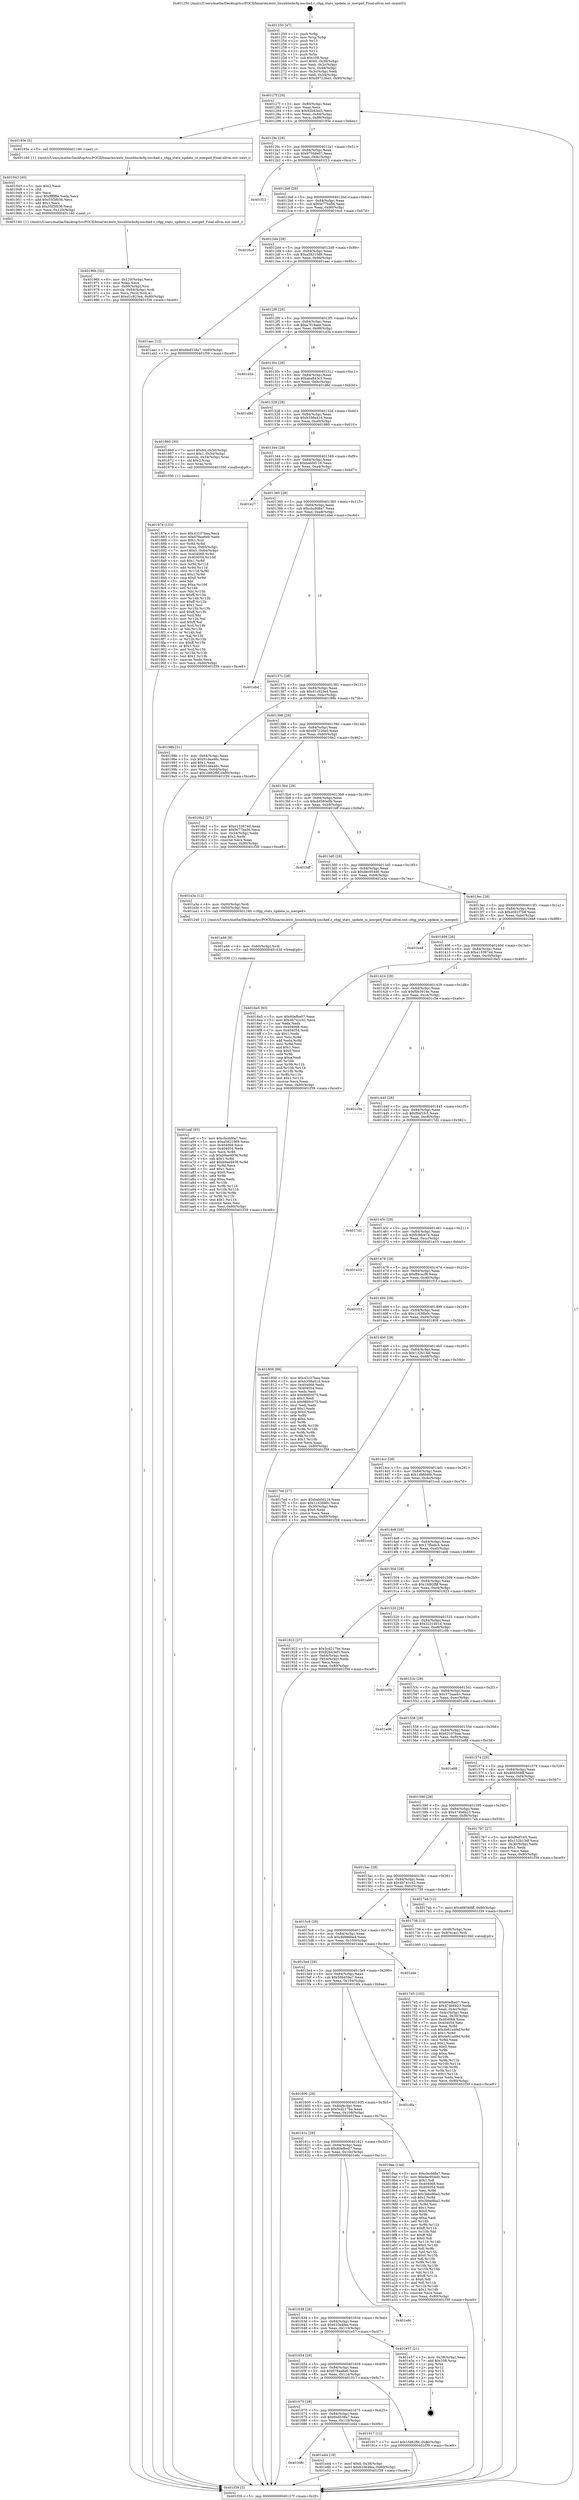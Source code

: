 digraph "0x401250" {
  label = "0x401250 (/mnt/c/Users/mathe/Desktop/tcc/POCII/binaries/extr_linuxblockcfq-iosched.c_cfqg_stats_update_io_merged_Final-ollvm.out::main(0))"
  labelloc = "t"
  node[shape=record]

  Entry [label="",width=0.3,height=0.3,shape=circle,fillcolor=black,style=filled]
  "0x40127f" [label="{
     0x40127f [29]\l
     | [instrs]\l
     &nbsp;&nbsp;0x40127f \<+3\>: mov -0x80(%rbp),%eax\l
     &nbsp;&nbsp;0x401282 \<+2\>: mov %eax,%ecx\l
     &nbsp;&nbsp;0x401284 \<+6\>: sub $0x92b43ef3,%ecx\l
     &nbsp;&nbsp;0x40128a \<+6\>: mov %eax,-0x84(%rbp)\l
     &nbsp;&nbsp;0x401290 \<+6\>: mov %ecx,-0x88(%rbp)\l
     &nbsp;&nbsp;0x401296 \<+6\>: je 000000000040193e \<main+0x6ee\>\l
  }"]
  "0x40193e" [label="{
     0x40193e [5]\l
     | [instrs]\l
     &nbsp;&nbsp;0x40193e \<+5\>: call 0000000000401160 \<next_i\>\l
     | [calls]\l
     &nbsp;&nbsp;0x401160 \{1\} (/mnt/c/Users/mathe/Desktop/tcc/POCII/binaries/extr_linuxblockcfq-iosched.c_cfqg_stats_update_io_merged_Final-ollvm.out::next_i)\l
  }"]
  "0x40129c" [label="{
     0x40129c [28]\l
     | [instrs]\l
     &nbsp;&nbsp;0x40129c \<+5\>: jmp 00000000004012a1 \<main+0x51\>\l
     &nbsp;&nbsp;0x4012a1 \<+6\>: mov -0x84(%rbp),%eax\l
     &nbsp;&nbsp;0x4012a7 \<+5\>: sub $0x97568e07,%eax\l
     &nbsp;&nbsp;0x4012ac \<+6\>: mov %eax,-0x8c(%rbp)\l
     &nbsp;&nbsp;0x4012b2 \<+6\>: je 0000000000401f13 \<main+0xcc3\>\l
  }"]
  Exit [label="",width=0.3,height=0.3,shape=circle,fillcolor=black,style=filled,peripheries=2]
  "0x401f13" [label="{
     0x401f13\l
  }", style=dashed]
  "0x4012b8" [label="{
     0x4012b8 [28]\l
     | [instrs]\l
     &nbsp;&nbsp;0x4012b8 \<+5\>: jmp 00000000004012bd \<main+0x6d\>\l
     &nbsp;&nbsp;0x4012bd \<+6\>: mov -0x84(%rbp),%eax\l
     &nbsp;&nbsp;0x4012c3 \<+5\>: sub $0x9c77ba56,%eax\l
     &nbsp;&nbsp;0x4012c8 \<+6\>: mov %eax,-0x90(%rbp)\l
     &nbsp;&nbsp;0x4012ce \<+6\>: je 00000000004016cd \<main+0x47d\>\l
  }"]
  "0x40168c" [label="{
     0x40168c\l
  }", style=dashed]
  "0x4016cd" [label="{
     0x4016cd\l
  }", style=dashed]
  "0x4012d4" [label="{
     0x4012d4 [28]\l
     | [instrs]\l
     &nbsp;&nbsp;0x4012d4 \<+5\>: jmp 00000000004012d9 \<main+0x89\>\l
     &nbsp;&nbsp;0x4012d9 \<+6\>: mov -0x84(%rbp),%eax\l
     &nbsp;&nbsp;0x4012df \<+5\>: sub $0xa58210d9,%eax\l
     &nbsp;&nbsp;0x4012e4 \<+6\>: mov %eax,-0x94(%rbp)\l
     &nbsp;&nbsp;0x4012ea \<+6\>: je 0000000000401aac \<main+0x85c\>\l
  }"]
  "0x401e44" [label="{
     0x401e44 [19]\l
     | [instrs]\l
     &nbsp;&nbsp;0x401e44 \<+7\>: movl $0x0,-0x38(%rbp)\l
     &nbsp;&nbsp;0x401e4b \<+7\>: movl $0x610e4fea,-0x80(%rbp)\l
     &nbsp;&nbsp;0x401e52 \<+5\>: jmp 0000000000401f39 \<main+0xce9\>\l
  }"]
  "0x401aac" [label="{
     0x401aac [12]\l
     | [instrs]\l
     &nbsp;&nbsp;0x401aac \<+7\>: movl $0x6bd538a7,-0x80(%rbp)\l
     &nbsp;&nbsp;0x401ab3 \<+5\>: jmp 0000000000401f39 \<main+0xce9\>\l
  }"]
  "0x4012f0" [label="{
     0x4012f0 [28]\l
     | [instrs]\l
     &nbsp;&nbsp;0x4012f0 \<+5\>: jmp 00000000004012f5 \<main+0xa5\>\l
     &nbsp;&nbsp;0x4012f5 \<+6\>: mov -0x84(%rbp),%eax\l
     &nbsp;&nbsp;0x4012fb \<+5\>: sub $0xa7f18aee,%eax\l
     &nbsp;&nbsp;0x401300 \<+6\>: mov %eax,-0x98(%rbp)\l
     &nbsp;&nbsp;0x401306 \<+6\>: je 0000000000401d3a \<main+0xaea\>\l
  }"]
  "0x401a4f" [label="{
     0x401a4f [93]\l
     | [instrs]\l
     &nbsp;&nbsp;0x401a4f \<+5\>: mov $0xcbcdd8a7,%esi\l
     &nbsp;&nbsp;0x401a54 \<+5\>: mov $0xa58210d9,%eax\l
     &nbsp;&nbsp;0x401a59 \<+7\>: mov 0x404068,%ecx\l
     &nbsp;&nbsp;0x401a60 \<+7\>: mov 0x404054,%edx\l
     &nbsp;&nbsp;0x401a67 \<+3\>: mov %ecx,%r8d\l
     &nbsp;&nbsp;0x401a6a \<+7\>: sub $0xb9ae4936,%r8d\l
     &nbsp;&nbsp;0x401a71 \<+4\>: sub $0x1,%r8d\l
     &nbsp;&nbsp;0x401a75 \<+7\>: add $0xb9ae4936,%r8d\l
     &nbsp;&nbsp;0x401a7c \<+4\>: imul %r8d,%ecx\l
     &nbsp;&nbsp;0x401a80 \<+3\>: and $0x1,%ecx\l
     &nbsp;&nbsp;0x401a83 \<+3\>: cmp $0x0,%ecx\l
     &nbsp;&nbsp;0x401a86 \<+4\>: sete %r9b\l
     &nbsp;&nbsp;0x401a8a \<+3\>: cmp $0xa,%edx\l
     &nbsp;&nbsp;0x401a8d \<+4\>: setl %r10b\l
     &nbsp;&nbsp;0x401a91 \<+3\>: mov %r9b,%r11b\l
     &nbsp;&nbsp;0x401a94 \<+3\>: and %r10b,%r11b\l
     &nbsp;&nbsp;0x401a97 \<+3\>: xor %r10b,%r9b\l
     &nbsp;&nbsp;0x401a9a \<+3\>: or %r9b,%r11b\l
     &nbsp;&nbsp;0x401a9d \<+4\>: test $0x1,%r11b\l
     &nbsp;&nbsp;0x401aa1 \<+3\>: cmovne %eax,%esi\l
     &nbsp;&nbsp;0x401aa4 \<+3\>: mov %esi,-0x80(%rbp)\l
     &nbsp;&nbsp;0x401aa7 \<+5\>: jmp 0000000000401f39 \<main+0xce9\>\l
  }"]
  "0x401d3a" [label="{
     0x401d3a\l
  }", style=dashed]
  "0x40130c" [label="{
     0x40130c [28]\l
     | [instrs]\l
     &nbsp;&nbsp;0x40130c \<+5\>: jmp 0000000000401311 \<main+0xc1\>\l
     &nbsp;&nbsp;0x401311 \<+6\>: mov -0x84(%rbp),%eax\l
     &nbsp;&nbsp;0x401317 \<+5\>: sub $0xaba843c3,%eax\l
     &nbsp;&nbsp;0x40131c \<+6\>: mov %eax,-0x9c(%rbp)\l
     &nbsp;&nbsp;0x401322 \<+6\>: je 0000000000401d8d \<main+0xb3d\>\l
  }"]
  "0x401a46" [label="{
     0x401a46 [9]\l
     | [instrs]\l
     &nbsp;&nbsp;0x401a46 \<+4\>: mov -0x60(%rbp),%rdi\l
     &nbsp;&nbsp;0x401a4a \<+5\>: call 0000000000401030 \<free@plt\>\l
     | [calls]\l
     &nbsp;&nbsp;0x401030 \{1\} (unknown)\l
  }"]
  "0x401d8d" [label="{
     0x401d8d\l
  }", style=dashed]
  "0x401328" [label="{
     0x401328 [28]\l
     | [instrs]\l
     &nbsp;&nbsp;0x401328 \<+5\>: jmp 000000000040132d \<main+0xdd\>\l
     &nbsp;&nbsp;0x40132d \<+6\>: mov -0x84(%rbp),%eax\l
     &nbsp;&nbsp;0x401333 \<+5\>: sub $0xb358a41d,%eax\l
     &nbsp;&nbsp;0x401338 \<+6\>: mov %eax,-0xa0(%rbp)\l
     &nbsp;&nbsp;0x40133e \<+6\>: je 0000000000401860 \<main+0x610\>\l
  }"]
  "0x40196b" [label="{
     0x40196b [32]\l
     | [instrs]\l
     &nbsp;&nbsp;0x40196b \<+6\>: mov -0x120(%rbp),%ecx\l
     &nbsp;&nbsp;0x401971 \<+3\>: imul %eax,%ecx\l
     &nbsp;&nbsp;0x401974 \<+4\>: mov -0x60(%rbp),%rsi\l
     &nbsp;&nbsp;0x401978 \<+4\>: movslq -0x64(%rbp),%rdi\l
     &nbsp;&nbsp;0x40197c \<+3\>: mov %ecx,(%rsi,%rdi,4)\l
     &nbsp;&nbsp;0x40197f \<+7\>: movl $0xd1c923e4,-0x80(%rbp)\l
     &nbsp;&nbsp;0x401986 \<+5\>: jmp 0000000000401f39 \<main+0xce9\>\l
  }"]
  "0x401860" [label="{
     0x401860 [30]\l
     | [instrs]\l
     &nbsp;&nbsp;0x401860 \<+7\>: movl $0x64,-0x50(%rbp)\l
     &nbsp;&nbsp;0x401867 \<+7\>: movl $0x1,-0x54(%rbp)\l
     &nbsp;&nbsp;0x40186e \<+4\>: movslq -0x54(%rbp),%rax\l
     &nbsp;&nbsp;0x401872 \<+4\>: shl $0x2,%rax\l
     &nbsp;&nbsp;0x401876 \<+3\>: mov %rax,%rdi\l
     &nbsp;&nbsp;0x401879 \<+5\>: call 0000000000401050 \<malloc@plt\>\l
     | [calls]\l
     &nbsp;&nbsp;0x401050 \{1\} (unknown)\l
  }"]
  "0x401344" [label="{
     0x401344 [28]\l
     | [instrs]\l
     &nbsp;&nbsp;0x401344 \<+5\>: jmp 0000000000401349 \<main+0xf9\>\l
     &nbsp;&nbsp;0x401349 \<+6\>: mov -0x84(%rbp),%eax\l
     &nbsp;&nbsp;0x40134f \<+5\>: sub $0xbab0d116,%eax\l
     &nbsp;&nbsp;0x401354 \<+6\>: mov %eax,-0xa4(%rbp)\l
     &nbsp;&nbsp;0x40135a \<+6\>: je 0000000000401e27 \<main+0xbd7\>\l
  }"]
  "0x401943" [label="{
     0x401943 [40]\l
     | [instrs]\l
     &nbsp;&nbsp;0x401943 \<+5\>: mov $0x2,%ecx\l
     &nbsp;&nbsp;0x401948 \<+1\>: cltd\l
     &nbsp;&nbsp;0x401949 \<+2\>: idiv %ecx\l
     &nbsp;&nbsp;0x40194b \<+6\>: imul $0xfffffffe,%edx,%ecx\l
     &nbsp;&nbsp;0x401951 \<+6\>: add $0x55f3f036,%ecx\l
     &nbsp;&nbsp;0x401957 \<+3\>: add $0x1,%ecx\l
     &nbsp;&nbsp;0x40195a \<+6\>: sub $0x55f3f036,%ecx\l
     &nbsp;&nbsp;0x401960 \<+6\>: mov %ecx,-0x120(%rbp)\l
     &nbsp;&nbsp;0x401966 \<+5\>: call 0000000000401160 \<next_i\>\l
     | [calls]\l
     &nbsp;&nbsp;0x401160 \{1\} (/mnt/c/Users/mathe/Desktop/tcc/POCII/binaries/extr_linuxblockcfq-iosched.c_cfqg_stats_update_io_merged_Final-ollvm.out::next_i)\l
  }"]
  "0x401e27" [label="{
     0x401e27\l
  }", style=dashed]
  "0x401360" [label="{
     0x401360 [28]\l
     | [instrs]\l
     &nbsp;&nbsp;0x401360 \<+5\>: jmp 0000000000401365 \<main+0x115\>\l
     &nbsp;&nbsp;0x401365 \<+6\>: mov -0x84(%rbp),%eax\l
     &nbsp;&nbsp;0x40136b \<+5\>: sub $0xcbcdd8a7,%eax\l
     &nbsp;&nbsp;0x401370 \<+6\>: mov %eax,-0xa8(%rbp)\l
     &nbsp;&nbsp;0x401376 \<+6\>: je 0000000000401ebd \<main+0xc6d\>\l
  }"]
  "0x401670" [label="{
     0x401670 [28]\l
     | [instrs]\l
     &nbsp;&nbsp;0x401670 \<+5\>: jmp 0000000000401675 \<main+0x425\>\l
     &nbsp;&nbsp;0x401675 \<+6\>: mov -0x84(%rbp),%eax\l
     &nbsp;&nbsp;0x40167b \<+5\>: sub $0x6bd538a7,%eax\l
     &nbsp;&nbsp;0x401680 \<+6\>: mov %eax,-0x118(%rbp)\l
     &nbsp;&nbsp;0x401686 \<+6\>: je 0000000000401e44 \<main+0xbf4\>\l
  }"]
  "0x401ebd" [label="{
     0x401ebd\l
  }", style=dashed]
  "0x40137c" [label="{
     0x40137c [28]\l
     | [instrs]\l
     &nbsp;&nbsp;0x40137c \<+5\>: jmp 0000000000401381 \<main+0x131\>\l
     &nbsp;&nbsp;0x401381 \<+6\>: mov -0x84(%rbp),%eax\l
     &nbsp;&nbsp;0x401387 \<+5\>: sub $0xd1c923e4,%eax\l
     &nbsp;&nbsp;0x40138c \<+6\>: mov %eax,-0xac(%rbp)\l
     &nbsp;&nbsp;0x401392 \<+6\>: je 000000000040198b \<main+0x73b\>\l
  }"]
  "0x401917" [label="{
     0x401917 [12]\l
     | [instrs]\l
     &nbsp;&nbsp;0x401917 \<+7\>: movl $0x1fd82ffd,-0x80(%rbp)\l
     &nbsp;&nbsp;0x40191e \<+5\>: jmp 0000000000401f39 \<main+0xce9\>\l
  }"]
  "0x40198b" [label="{
     0x40198b [31]\l
     | [instrs]\l
     &nbsp;&nbsp;0x40198b \<+3\>: mov -0x64(%rbp),%eax\l
     &nbsp;&nbsp;0x40198e \<+5\>: sub $0x91dea46c,%eax\l
     &nbsp;&nbsp;0x401993 \<+3\>: add $0x1,%eax\l
     &nbsp;&nbsp;0x401996 \<+5\>: add $0x91dea46c,%eax\l
     &nbsp;&nbsp;0x40199b \<+3\>: mov %eax,-0x64(%rbp)\l
     &nbsp;&nbsp;0x40199e \<+7\>: movl $0x1fd82ffd,-0x80(%rbp)\l
     &nbsp;&nbsp;0x4019a5 \<+5\>: jmp 0000000000401f39 \<main+0xce9\>\l
  }"]
  "0x401398" [label="{
     0x401398 [28]\l
     | [instrs]\l
     &nbsp;&nbsp;0x401398 \<+5\>: jmp 000000000040139d \<main+0x14d\>\l
     &nbsp;&nbsp;0x40139d \<+6\>: mov -0x84(%rbp),%eax\l
     &nbsp;&nbsp;0x4013a3 \<+5\>: sub $0xd97226e0,%eax\l
     &nbsp;&nbsp;0x4013a8 \<+6\>: mov %eax,-0xb0(%rbp)\l
     &nbsp;&nbsp;0x4013ae \<+6\>: je 00000000004016b2 \<main+0x462\>\l
  }"]
  "0x401654" [label="{
     0x401654 [28]\l
     | [instrs]\l
     &nbsp;&nbsp;0x401654 \<+5\>: jmp 0000000000401659 \<main+0x409\>\l
     &nbsp;&nbsp;0x401659 \<+6\>: mov -0x84(%rbp),%eax\l
     &nbsp;&nbsp;0x40165f \<+5\>: sub $0x678aa6e6,%eax\l
     &nbsp;&nbsp;0x401664 \<+6\>: mov %eax,-0x114(%rbp)\l
     &nbsp;&nbsp;0x40166a \<+6\>: je 0000000000401917 \<main+0x6c7\>\l
  }"]
  "0x4016b2" [label="{
     0x4016b2 [27]\l
     | [instrs]\l
     &nbsp;&nbsp;0x4016b2 \<+5\>: mov $0xe153874d,%eax\l
     &nbsp;&nbsp;0x4016b7 \<+5\>: mov $0x9c77ba56,%ecx\l
     &nbsp;&nbsp;0x4016bc \<+3\>: mov -0x34(%rbp),%edx\l
     &nbsp;&nbsp;0x4016bf \<+3\>: cmp $0x2,%edx\l
     &nbsp;&nbsp;0x4016c2 \<+3\>: cmovne %ecx,%eax\l
     &nbsp;&nbsp;0x4016c5 \<+3\>: mov %eax,-0x80(%rbp)\l
     &nbsp;&nbsp;0x4016c8 \<+5\>: jmp 0000000000401f39 \<main+0xce9\>\l
  }"]
  "0x4013b4" [label="{
     0x4013b4 [28]\l
     | [instrs]\l
     &nbsp;&nbsp;0x4013b4 \<+5\>: jmp 00000000004013b9 \<main+0x169\>\l
     &nbsp;&nbsp;0x4013b9 \<+6\>: mov -0x84(%rbp),%eax\l
     &nbsp;&nbsp;0x4013bf \<+5\>: sub $0xdd580e9b,%eax\l
     &nbsp;&nbsp;0x4013c4 \<+6\>: mov %eax,-0xb4(%rbp)\l
     &nbsp;&nbsp;0x4013ca \<+6\>: je 0000000000401bff \<main+0x9af\>\l
  }"]
  "0x401f39" [label="{
     0x401f39 [5]\l
     | [instrs]\l
     &nbsp;&nbsp;0x401f39 \<+5\>: jmp 000000000040127f \<main+0x2f\>\l
  }"]
  "0x401250" [label="{
     0x401250 [47]\l
     | [instrs]\l
     &nbsp;&nbsp;0x401250 \<+1\>: push %rbp\l
     &nbsp;&nbsp;0x401251 \<+3\>: mov %rsp,%rbp\l
     &nbsp;&nbsp;0x401254 \<+2\>: push %r15\l
     &nbsp;&nbsp;0x401256 \<+2\>: push %r14\l
     &nbsp;&nbsp;0x401258 \<+2\>: push %r13\l
     &nbsp;&nbsp;0x40125a \<+2\>: push %r12\l
     &nbsp;&nbsp;0x40125c \<+1\>: push %rbx\l
     &nbsp;&nbsp;0x40125d \<+7\>: sub $0x108,%rsp\l
     &nbsp;&nbsp;0x401264 \<+7\>: movl $0x0,-0x38(%rbp)\l
     &nbsp;&nbsp;0x40126b \<+3\>: mov %edi,-0x3c(%rbp)\l
     &nbsp;&nbsp;0x40126e \<+4\>: mov %rsi,-0x48(%rbp)\l
     &nbsp;&nbsp;0x401272 \<+3\>: mov -0x3c(%rbp),%edi\l
     &nbsp;&nbsp;0x401275 \<+3\>: mov %edi,-0x34(%rbp)\l
     &nbsp;&nbsp;0x401278 \<+7\>: movl $0xd97226e0,-0x80(%rbp)\l
  }"]
  "0x401e57" [label="{
     0x401e57 [21]\l
     | [instrs]\l
     &nbsp;&nbsp;0x401e57 \<+3\>: mov -0x38(%rbp),%eax\l
     &nbsp;&nbsp;0x401e5a \<+7\>: add $0x108,%rsp\l
     &nbsp;&nbsp;0x401e61 \<+1\>: pop %rbx\l
     &nbsp;&nbsp;0x401e62 \<+2\>: pop %r12\l
     &nbsp;&nbsp;0x401e64 \<+2\>: pop %r13\l
     &nbsp;&nbsp;0x401e66 \<+2\>: pop %r14\l
     &nbsp;&nbsp;0x401e68 \<+2\>: pop %r15\l
     &nbsp;&nbsp;0x401e6a \<+1\>: pop %rbp\l
     &nbsp;&nbsp;0x401e6b \<+1\>: ret\l
  }"]
  "0x401bff" [label="{
     0x401bff\l
  }", style=dashed]
  "0x4013d0" [label="{
     0x4013d0 [28]\l
     | [instrs]\l
     &nbsp;&nbsp;0x4013d0 \<+5\>: jmp 00000000004013d5 \<main+0x185\>\l
     &nbsp;&nbsp;0x4013d5 \<+6\>: mov -0x84(%rbp),%eax\l
     &nbsp;&nbsp;0x4013db \<+5\>: sub $0xdec954d0,%eax\l
     &nbsp;&nbsp;0x4013e0 \<+6\>: mov %eax,-0xb8(%rbp)\l
     &nbsp;&nbsp;0x4013e6 \<+6\>: je 0000000000401a3a \<main+0x7ea\>\l
  }"]
  "0x401638" [label="{
     0x401638 [28]\l
     | [instrs]\l
     &nbsp;&nbsp;0x401638 \<+5\>: jmp 000000000040163d \<main+0x3ed\>\l
     &nbsp;&nbsp;0x40163d \<+6\>: mov -0x84(%rbp),%eax\l
     &nbsp;&nbsp;0x401643 \<+5\>: sub $0x610e4fea,%eax\l
     &nbsp;&nbsp;0x401648 \<+6\>: mov %eax,-0x110(%rbp)\l
     &nbsp;&nbsp;0x40164e \<+6\>: je 0000000000401e57 \<main+0xc07\>\l
  }"]
  "0x401a3a" [label="{
     0x401a3a [12]\l
     | [instrs]\l
     &nbsp;&nbsp;0x401a3a \<+4\>: mov -0x60(%rbp),%rdi\l
     &nbsp;&nbsp;0x401a3e \<+3\>: mov -0x50(%rbp),%esi\l
     &nbsp;&nbsp;0x401a41 \<+5\>: call 0000000000401240 \<cfqg_stats_update_io_merged\>\l
     | [calls]\l
     &nbsp;&nbsp;0x401240 \{1\} (/mnt/c/Users/mathe/Desktop/tcc/POCII/binaries/extr_linuxblockcfq-iosched.c_cfqg_stats_update_io_merged_Final-ollvm.out::cfqg_stats_update_io_merged)\l
  }"]
  "0x4013ec" [label="{
     0x4013ec [28]\l
     | [instrs]\l
     &nbsp;&nbsp;0x4013ec \<+5\>: jmp 00000000004013f1 \<main+0x1a1\>\l
     &nbsp;&nbsp;0x4013f1 \<+6\>: mov -0x84(%rbp),%eax\l
     &nbsp;&nbsp;0x4013f7 \<+5\>: sub $0xe081f7b8,%eax\l
     &nbsp;&nbsp;0x4013fc \<+6\>: mov %eax,-0xbc(%rbp)\l
     &nbsp;&nbsp;0x401402 \<+6\>: je 0000000000401b48 \<main+0x8f8\>\l
  }"]
  "0x401e6c" [label="{
     0x401e6c\l
  }", style=dashed]
  "0x401b48" [label="{
     0x401b48\l
  }", style=dashed]
  "0x401408" [label="{
     0x401408 [28]\l
     | [instrs]\l
     &nbsp;&nbsp;0x401408 \<+5\>: jmp 000000000040140d \<main+0x1bd\>\l
     &nbsp;&nbsp;0x40140d \<+6\>: mov -0x84(%rbp),%eax\l
     &nbsp;&nbsp;0x401413 \<+5\>: sub $0xe153874d,%eax\l
     &nbsp;&nbsp;0x401418 \<+6\>: mov %eax,-0xc0(%rbp)\l
     &nbsp;&nbsp;0x40141e \<+6\>: je 00000000004016e5 \<main+0x495\>\l
  }"]
  "0x40161c" [label="{
     0x40161c [28]\l
     | [instrs]\l
     &nbsp;&nbsp;0x40161c \<+5\>: jmp 0000000000401621 \<main+0x3d1\>\l
     &nbsp;&nbsp;0x401621 \<+6\>: mov -0x84(%rbp),%eax\l
     &nbsp;&nbsp;0x401627 \<+5\>: sub $0x60efbe07,%eax\l
     &nbsp;&nbsp;0x40162c \<+6\>: mov %eax,-0x10c(%rbp)\l
     &nbsp;&nbsp;0x401632 \<+6\>: je 0000000000401e6c \<main+0xc1c\>\l
  }"]
  "0x4016e5" [label="{
     0x4016e5 [83]\l
     | [instrs]\l
     &nbsp;&nbsp;0x4016e5 \<+5\>: mov $0x60efbe07,%eax\l
     &nbsp;&nbsp;0x4016ea \<+5\>: mov $0x4b741c42,%ecx\l
     &nbsp;&nbsp;0x4016ef \<+2\>: xor %edx,%edx\l
     &nbsp;&nbsp;0x4016f1 \<+7\>: mov 0x404068,%esi\l
     &nbsp;&nbsp;0x4016f8 \<+7\>: mov 0x404054,%edi\l
     &nbsp;&nbsp;0x4016ff \<+3\>: sub $0x1,%edx\l
     &nbsp;&nbsp;0x401702 \<+3\>: mov %esi,%r8d\l
     &nbsp;&nbsp;0x401705 \<+3\>: add %edx,%r8d\l
     &nbsp;&nbsp;0x401708 \<+4\>: imul %r8d,%esi\l
     &nbsp;&nbsp;0x40170c \<+3\>: and $0x1,%esi\l
     &nbsp;&nbsp;0x40170f \<+3\>: cmp $0x0,%esi\l
     &nbsp;&nbsp;0x401712 \<+4\>: sete %r9b\l
     &nbsp;&nbsp;0x401716 \<+3\>: cmp $0xa,%edi\l
     &nbsp;&nbsp;0x401719 \<+4\>: setl %r10b\l
     &nbsp;&nbsp;0x40171d \<+3\>: mov %r9b,%r11b\l
     &nbsp;&nbsp;0x401720 \<+3\>: and %r10b,%r11b\l
     &nbsp;&nbsp;0x401723 \<+3\>: xor %r10b,%r9b\l
     &nbsp;&nbsp;0x401726 \<+3\>: or %r9b,%r11b\l
     &nbsp;&nbsp;0x401729 \<+4\>: test $0x1,%r11b\l
     &nbsp;&nbsp;0x40172d \<+3\>: cmovne %ecx,%eax\l
     &nbsp;&nbsp;0x401730 \<+3\>: mov %eax,-0x80(%rbp)\l
     &nbsp;&nbsp;0x401733 \<+5\>: jmp 0000000000401f39 \<main+0xce9\>\l
  }"]
  "0x401424" [label="{
     0x401424 [28]\l
     | [instrs]\l
     &nbsp;&nbsp;0x401424 \<+5\>: jmp 0000000000401429 \<main+0x1d9\>\l
     &nbsp;&nbsp;0x401429 \<+6\>: mov -0x84(%rbp),%eax\l
     &nbsp;&nbsp;0x40142f \<+5\>: sub $0xf0b3914e,%eax\l
     &nbsp;&nbsp;0x401434 \<+6\>: mov %eax,-0xc4(%rbp)\l
     &nbsp;&nbsp;0x40143a \<+6\>: je 0000000000401c5e \<main+0xa0e\>\l
  }"]
  "0x4019aa" [label="{
     0x4019aa [144]\l
     | [instrs]\l
     &nbsp;&nbsp;0x4019aa \<+5\>: mov $0xcbcdd8a7,%eax\l
     &nbsp;&nbsp;0x4019af \<+5\>: mov $0xdec954d0,%ecx\l
     &nbsp;&nbsp;0x4019b4 \<+2\>: mov $0x1,%dl\l
     &nbsp;&nbsp;0x4019b6 \<+7\>: mov 0x404068,%esi\l
     &nbsp;&nbsp;0x4019bd \<+7\>: mov 0x404054,%edi\l
     &nbsp;&nbsp;0x4019c4 \<+3\>: mov %esi,%r8d\l
     &nbsp;&nbsp;0x4019c7 \<+7\>: add $0x3bbe8ba2,%r8d\l
     &nbsp;&nbsp;0x4019ce \<+4\>: sub $0x1,%r8d\l
     &nbsp;&nbsp;0x4019d2 \<+7\>: sub $0x3bbe8ba2,%r8d\l
     &nbsp;&nbsp;0x4019d9 \<+4\>: imul %r8d,%esi\l
     &nbsp;&nbsp;0x4019dd \<+3\>: and $0x1,%esi\l
     &nbsp;&nbsp;0x4019e0 \<+3\>: cmp $0x0,%esi\l
     &nbsp;&nbsp;0x4019e3 \<+4\>: sete %r9b\l
     &nbsp;&nbsp;0x4019e7 \<+3\>: cmp $0xa,%edi\l
     &nbsp;&nbsp;0x4019ea \<+4\>: setl %r10b\l
     &nbsp;&nbsp;0x4019ee \<+3\>: mov %r9b,%r11b\l
     &nbsp;&nbsp;0x4019f1 \<+4\>: xor $0xff,%r11b\l
     &nbsp;&nbsp;0x4019f5 \<+3\>: mov %r10b,%bl\l
     &nbsp;&nbsp;0x4019f8 \<+3\>: xor $0xff,%bl\l
     &nbsp;&nbsp;0x4019fb \<+3\>: xor $0x0,%dl\l
     &nbsp;&nbsp;0x4019fe \<+3\>: mov %r11b,%r14b\l
     &nbsp;&nbsp;0x401a01 \<+4\>: and $0x0,%r14b\l
     &nbsp;&nbsp;0x401a05 \<+3\>: and %dl,%r9b\l
     &nbsp;&nbsp;0x401a08 \<+3\>: mov %bl,%r15b\l
     &nbsp;&nbsp;0x401a0b \<+4\>: and $0x0,%r15b\l
     &nbsp;&nbsp;0x401a0f \<+3\>: and %dl,%r10b\l
     &nbsp;&nbsp;0x401a12 \<+3\>: or %r9b,%r14b\l
     &nbsp;&nbsp;0x401a15 \<+3\>: or %r10b,%r15b\l
     &nbsp;&nbsp;0x401a18 \<+3\>: xor %r15b,%r14b\l
     &nbsp;&nbsp;0x401a1b \<+3\>: or %bl,%r11b\l
     &nbsp;&nbsp;0x401a1e \<+4\>: xor $0xff,%r11b\l
     &nbsp;&nbsp;0x401a22 \<+3\>: or $0x0,%dl\l
     &nbsp;&nbsp;0x401a25 \<+3\>: and %dl,%r11b\l
     &nbsp;&nbsp;0x401a28 \<+3\>: or %r11b,%r14b\l
     &nbsp;&nbsp;0x401a2b \<+4\>: test $0x1,%r14b\l
     &nbsp;&nbsp;0x401a2f \<+3\>: cmovne %ecx,%eax\l
     &nbsp;&nbsp;0x401a32 \<+3\>: mov %eax,-0x80(%rbp)\l
     &nbsp;&nbsp;0x401a35 \<+5\>: jmp 0000000000401f39 \<main+0xce9\>\l
  }"]
  "0x401c5e" [label="{
     0x401c5e\l
  }", style=dashed]
  "0x401440" [label="{
     0x401440 [28]\l
     | [instrs]\l
     &nbsp;&nbsp;0x401440 \<+5\>: jmp 0000000000401445 \<main+0x1f5\>\l
     &nbsp;&nbsp;0x401445 \<+6\>: mov -0x84(%rbp),%eax\l
     &nbsp;&nbsp;0x40144b \<+5\>: sub $0xf6ef1fc5,%eax\l
     &nbsp;&nbsp;0x401450 \<+6\>: mov %eax,-0xc8(%rbp)\l
     &nbsp;&nbsp;0x401456 \<+6\>: je 00000000004017d2 \<main+0x582\>\l
  }"]
  "0x401600" [label="{
     0x401600 [28]\l
     | [instrs]\l
     &nbsp;&nbsp;0x401600 \<+5\>: jmp 0000000000401605 \<main+0x3b5\>\l
     &nbsp;&nbsp;0x401605 \<+6\>: mov -0x84(%rbp),%eax\l
     &nbsp;&nbsp;0x40160b \<+5\>: sub $0x5cd217be,%eax\l
     &nbsp;&nbsp;0x401610 \<+6\>: mov %eax,-0x108(%rbp)\l
     &nbsp;&nbsp;0x401616 \<+6\>: je 00000000004019aa \<main+0x75a\>\l
  }"]
  "0x4017d2" [label="{
     0x4017d2\l
  }", style=dashed]
  "0x40145c" [label="{
     0x40145c [28]\l
     | [instrs]\l
     &nbsp;&nbsp;0x40145c \<+5\>: jmp 0000000000401461 \<main+0x211\>\l
     &nbsp;&nbsp;0x401461 \<+6\>: mov -0x84(%rbp),%eax\l
     &nbsp;&nbsp;0x401467 \<+5\>: sub $0xfc9dce74,%eax\l
     &nbsp;&nbsp;0x40146c \<+6\>: mov %eax,-0xcc(%rbp)\l
     &nbsp;&nbsp;0x401472 \<+6\>: je 0000000000401e33 \<main+0xbe3\>\l
  }"]
  "0x401dfa" [label="{
     0x401dfa\l
  }", style=dashed]
  "0x401e33" [label="{
     0x401e33\l
  }", style=dashed]
  "0x401478" [label="{
     0x401478 [28]\l
     | [instrs]\l
     &nbsp;&nbsp;0x401478 \<+5\>: jmp 000000000040147d \<main+0x22d\>\l
     &nbsp;&nbsp;0x40147d \<+6\>: mov -0x84(%rbp),%eax\l
     &nbsp;&nbsp;0x401483 \<+5\>: sub $0xff4cacf8,%eax\l
     &nbsp;&nbsp;0x401488 \<+6\>: mov %eax,-0xd0(%rbp)\l
     &nbsp;&nbsp;0x40148e \<+6\>: je 0000000000401f1f \<main+0xccf\>\l
  }"]
  "0x4015e4" [label="{
     0x4015e4 [28]\l
     | [instrs]\l
     &nbsp;&nbsp;0x4015e4 \<+5\>: jmp 00000000004015e9 \<main+0x399\>\l
     &nbsp;&nbsp;0x4015e9 \<+6\>: mov -0x84(%rbp),%eax\l
     &nbsp;&nbsp;0x4015ef \<+5\>: sub $0x586459a7,%eax\l
     &nbsp;&nbsp;0x4015f4 \<+6\>: mov %eax,-0x104(%rbp)\l
     &nbsp;&nbsp;0x4015fa \<+6\>: je 0000000000401dfa \<main+0xbaa\>\l
  }"]
  "0x401f1f" [label="{
     0x401f1f\l
  }", style=dashed]
  "0x401494" [label="{
     0x401494 [28]\l
     | [instrs]\l
     &nbsp;&nbsp;0x401494 \<+5\>: jmp 0000000000401499 \<main+0x249\>\l
     &nbsp;&nbsp;0x401499 \<+6\>: mov -0x84(%rbp),%eax\l
     &nbsp;&nbsp;0x40149f \<+5\>: sub $0x11638b0c,%eax\l
     &nbsp;&nbsp;0x4014a4 \<+6\>: mov %eax,-0xd4(%rbp)\l
     &nbsp;&nbsp;0x4014aa \<+6\>: je 0000000000401808 \<main+0x5b8\>\l
  }"]
  "0x401ede" [label="{
     0x401ede\l
  }", style=dashed]
  "0x401808" [label="{
     0x401808 [88]\l
     | [instrs]\l
     &nbsp;&nbsp;0x401808 \<+5\>: mov $0x43107baa,%eax\l
     &nbsp;&nbsp;0x40180d \<+5\>: mov $0xb358a41d,%ecx\l
     &nbsp;&nbsp;0x401812 \<+7\>: mov 0x404068,%edx\l
     &nbsp;&nbsp;0x401819 \<+7\>: mov 0x404054,%esi\l
     &nbsp;&nbsp;0x401820 \<+2\>: mov %edx,%edi\l
     &nbsp;&nbsp;0x401822 \<+6\>: add $0x9fd0c075,%edi\l
     &nbsp;&nbsp;0x401828 \<+3\>: sub $0x1,%edi\l
     &nbsp;&nbsp;0x40182b \<+6\>: sub $0x9fd0c075,%edi\l
     &nbsp;&nbsp;0x401831 \<+3\>: imul %edi,%edx\l
     &nbsp;&nbsp;0x401834 \<+3\>: and $0x1,%edx\l
     &nbsp;&nbsp;0x401837 \<+3\>: cmp $0x0,%edx\l
     &nbsp;&nbsp;0x40183a \<+4\>: sete %r8b\l
     &nbsp;&nbsp;0x40183e \<+3\>: cmp $0xa,%esi\l
     &nbsp;&nbsp;0x401841 \<+4\>: setl %r9b\l
     &nbsp;&nbsp;0x401845 \<+3\>: mov %r8b,%r10b\l
     &nbsp;&nbsp;0x401848 \<+3\>: and %r9b,%r10b\l
     &nbsp;&nbsp;0x40184b \<+3\>: xor %r9b,%r8b\l
     &nbsp;&nbsp;0x40184e \<+3\>: or %r8b,%r10b\l
     &nbsp;&nbsp;0x401851 \<+4\>: test $0x1,%r10b\l
     &nbsp;&nbsp;0x401855 \<+3\>: cmovne %ecx,%eax\l
     &nbsp;&nbsp;0x401858 \<+3\>: mov %eax,-0x80(%rbp)\l
     &nbsp;&nbsp;0x40185b \<+5\>: jmp 0000000000401f39 \<main+0xce9\>\l
  }"]
  "0x4014b0" [label="{
     0x4014b0 [28]\l
     | [instrs]\l
     &nbsp;&nbsp;0x4014b0 \<+5\>: jmp 00000000004014b5 \<main+0x265\>\l
     &nbsp;&nbsp;0x4014b5 \<+6\>: mov -0x84(%rbp),%eax\l
     &nbsp;&nbsp;0x4014bb \<+5\>: sub $0x132b13df,%eax\l
     &nbsp;&nbsp;0x4014c0 \<+6\>: mov %eax,-0xd8(%rbp)\l
     &nbsp;&nbsp;0x4014c6 \<+6\>: je 00000000004017ed \<main+0x59d\>\l
  }"]
  "0x40187e" [label="{
     0x40187e [153]\l
     | [instrs]\l
     &nbsp;&nbsp;0x40187e \<+5\>: mov $0x43107baa,%ecx\l
     &nbsp;&nbsp;0x401883 \<+5\>: mov $0x678aa6e6,%edx\l
     &nbsp;&nbsp;0x401888 \<+3\>: mov $0x1,%sil\l
     &nbsp;&nbsp;0x40188b \<+3\>: xor %r8d,%r8d\l
     &nbsp;&nbsp;0x40188e \<+4\>: mov %rax,-0x60(%rbp)\l
     &nbsp;&nbsp;0x401892 \<+7\>: movl $0x0,-0x64(%rbp)\l
     &nbsp;&nbsp;0x401899 \<+8\>: mov 0x404068,%r9d\l
     &nbsp;&nbsp;0x4018a1 \<+8\>: mov 0x404054,%r10d\l
     &nbsp;&nbsp;0x4018a9 \<+4\>: sub $0x1,%r8d\l
     &nbsp;&nbsp;0x4018ad \<+3\>: mov %r9d,%r11d\l
     &nbsp;&nbsp;0x4018b0 \<+3\>: add %r8d,%r11d\l
     &nbsp;&nbsp;0x4018b3 \<+4\>: imul %r11d,%r9d\l
     &nbsp;&nbsp;0x4018b7 \<+4\>: and $0x1,%r9d\l
     &nbsp;&nbsp;0x4018bb \<+4\>: cmp $0x0,%r9d\l
     &nbsp;&nbsp;0x4018bf \<+3\>: sete %bl\l
     &nbsp;&nbsp;0x4018c2 \<+4\>: cmp $0xa,%r10d\l
     &nbsp;&nbsp;0x4018c6 \<+4\>: setl %r14b\l
     &nbsp;&nbsp;0x4018ca \<+3\>: mov %bl,%r15b\l
     &nbsp;&nbsp;0x4018cd \<+4\>: xor $0xff,%r15b\l
     &nbsp;&nbsp;0x4018d1 \<+3\>: mov %r14b,%r12b\l
     &nbsp;&nbsp;0x4018d4 \<+4\>: xor $0xff,%r12b\l
     &nbsp;&nbsp;0x4018d8 \<+4\>: xor $0x1,%sil\l
     &nbsp;&nbsp;0x4018dc \<+3\>: mov %r15b,%r13b\l
     &nbsp;&nbsp;0x4018df \<+4\>: and $0xff,%r13b\l
     &nbsp;&nbsp;0x4018e3 \<+3\>: and %sil,%bl\l
     &nbsp;&nbsp;0x4018e6 \<+3\>: mov %r12b,%al\l
     &nbsp;&nbsp;0x4018e9 \<+2\>: and $0xff,%al\l
     &nbsp;&nbsp;0x4018eb \<+3\>: and %sil,%r14b\l
     &nbsp;&nbsp;0x4018ee \<+3\>: or %bl,%r13b\l
     &nbsp;&nbsp;0x4018f1 \<+3\>: or %r14b,%al\l
     &nbsp;&nbsp;0x4018f4 \<+3\>: xor %al,%r13b\l
     &nbsp;&nbsp;0x4018f7 \<+3\>: or %r12b,%r15b\l
     &nbsp;&nbsp;0x4018fa \<+4\>: xor $0xff,%r15b\l
     &nbsp;&nbsp;0x4018fe \<+4\>: or $0x1,%sil\l
     &nbsp;&nbsp;0x401902 \<+3\>: and %sil,%r15b\l
     &nbsp;&nbsp;0x401905 \<+3\>: or %r15b,%r13b\l
     &nbsp;&nbsp;0x401908 \<+4\>: test $0x1,%r13b\l
     &nbsp;&nbsp;0x40190c \<+3\>: cmovne %edx,%ecx\l
     &nbsp;&nbsp;0x40190f \<+3\>: mov %ecx,-0x80(%rbp)\l
     &nbsp;&nbsp;0x401912 \<+5\>: jmp 0000000000401f39 \<main+0xce9\>\l
  }"]
  "0x4017ed" [label="{
     0x4017ed [27]\l
     | [instrs]\l
     &nbsp;&nbsp;0x4017ed \<+5\>: mov $0xbab0d116,%eax\l
     &nbsp;&nbsp;0x4017f2 \<+5\>: mov $0x11638b0c,%ecx\l
     &nbsp;&nbsp;0x4017f7 \<+3\>: mov -0x30(%rbp),%edx\l
     &nbsp;&nbsp;0x4017fa \<+3\>: cmp $0x0,%edx\l
     &nbsp;&nbsp;0x4017fd \<+3\>: cmove %ecx,%eax\l
     &nbsp;&nbsp;0x401800 \<+3\>: mov %eax,-0x80(%rbp)\l
     &nbsp;&nbsp;0x401803 \<+5\>: jmp 0000000000401f39 \<main+0xce9\>\l
  }"]
  "0x4014cc" [label="{
     0x4014cc [28]\l
     | [instrs]\l
     &nbsp;&nbsp;0x4014cc \<+5\>: jmp 00000000004014d1 \<main+0x281\>\l
     &nbsp;&nbsp;0x4014d1 \<+6\>: mov -0x84(%rbp),%eax\l
     &nbsp;&nbsp;0x4014d7 \<+5\>: sub $0x14bfd46b,%eax\l
     &nbsp;&nbsp;0x4014dc \<+6\>: mov %eax,-0xdc(%rbp)\l
     &nbsp;&nbsp;0x4014e2 \<+6\>: je 0000000000401ccd \<main+0xa7d\>\l
  }"]
  "0x401745" [label="{
     0x401745 [102]\l
     | [instrs]\l
     &nbsp;&nbsp;0x401745 \<+5\>: mov $0x60efbe07,%ecx\l
     &nbsp;&nbsp;0x40174a \<+5\>: mov $0x474b6b23,%edx\l
     &nbsp;&nbsp;0x40174f \<+3\>: mov %eax,-0x4c(%rbp)\l
     &nbsp;&nbsp;0x401752 \<+3\>: mov -0x4c(%rbp),%eax\l
     &nbsp;&nbsp;0x401755 \<+3\>: mov %eax,-0x30(%rbp)\l
     &nbsp;&nbsp;0x401758 \<+7\>: mov 0x404068,%eax\l
     &nbsp;&nbsp;0x40175f \<+7\>: mov 0x404054,%esi\l
     &nbsp;&nbsp;0x401766 \<+3\>: mov %eax,%r8d\l
     &nbsp;&nbsp;0x401769 \<+7\>: sub $0x4e61a49d,%r8d\l
     &nbsp;&nbsp;0x401770 \<+4\>: sub $0x1,%r8d\l
     &nbsp;&nbsp;0x401774 \<+7\>: add $0x4e61a49d,%r8d\l
     &nbsp;&nbsp;0x40177b \<+4\>: imul %r8d,%eax\l
     &nbsp;&nbsp;0x40177f \<+3\>: and $0x1,%eax\l
     &nbsp;&nbsp;0x401782 \<+3\>: cmp $0x0,%eax\l
     &nbsp;&nbsp;0x401785 \<+4\>: sete %r9b\l
     &nbsp;&nbsp;0x401789 \<+3\>: cmp $0xa,%esi\l
     &nbsp;&nbsp;0x40178c \<+4\>: setl %r10b\l
     &nbsp;&nbsp;0x401790 \<+3\>: mov %r9b,%r11b\l
     &nbsp;&nbsp;0x401793 \<+3\>: and %r10b,%r11b\l
     &nbsp;&nbsp;0x401796 \<+3\>: xor %r10b,%r9b\l
     &nbsp;&nbsp;0x401799 \<+3\>: or %r9b,%r11b\l
     &nbsp;&nbsp;0x40179c \<+4\>: test $0x1,%r11b\l
     &nbsp;&nbsp;0x4017a0 \<+3\>: cmovne %edx,%ecx\l
     &nbsp;&nbsp;0x4017a3 \<+3\>: mov %ecx,-0x80(%rbp)\l
     &nbsp;&nbsp;0x4017a6 \<+5\>: jmp 0000000000401f39 \<main+0xce9\>\l
  }"]
  "0x401ccd" [label="{
     0x401ccd\l
  }", style=dashed]
  "0x4014e8" [label="{
     0x4014e8 [28]\l
     | [instrs]\l
     &nbsp;&nbsp;0x4014e8 \<+5\>: jmp 00000000004014ed \<main+0x29d\>\l
     &nbsp;&nbsp;0x4014ed \<+6\>: mov -0x84(%rbp),%eax\l
     &nbsp;&nbsp;0x4014f3 \<+5\>: sub $0x17fbabc4,%eax\l
     &nbsp;&nbsp;0x4014f8 \<+6\>: mov %eax,-0xe0(%rbp)\l
     &nbsp;&nbsp;0x4014fe \<+6\>: je 0000000000401ab8 \<main+0x868\>\l
  }"]
  "0x4015c8" [label="{
     0x4015c8 [28]\l
     | [instrs]\l
     &nbsp;&nbsp;0x4015c8 \<+5\>: jmp 00000000004015cd \<main+0x37d\>\l
     &nbsp;&nbsp;0x4015cd \<+6\>: mov -0x84(%rbp),%eax\l
     &nbsp;&nbsp;0x4015d3 \<+5\>: sub $0x4b986be4,%eax\l
     &nbsp;&nbsp;0x4015d8 \<+6\>: mov %eax,-0x100(%rbp)\l
     &nbsp;&nbsp;0x4015de \<+6\>: je 0000000000401ede \<main+0xc8e\>\l
  }"]
  "0x401ab8" [label="{
     0x401ab8\l
  }", style=dashed]
  "0x401504" [label="{
     0x401504 [28]\l
     | [instrs]\l
     &nbsp;&nbsp;0x401504 \<+5\>: jmp 0000000000401509 \<main+0x2b9\>\l
     &nbsp;&nbsp;0x401509 \<+6\>: mov -0x84(%rbp),%eax\l
     &nbsp;&nbsp;0x40150f \<+5\>: sub $0x1fd82ffd,%eax\l
     &nbsp;&nbsp;0x401514 \<+6\>: mov %eax,-0xe4(%rbp)\l
     &nbsp;&nbsp;0x40151a \<+6\>: je 0000000000401923 \<main+0x6d3\>\l
  }"]
  "0x401738" [label="{
     0x401738 [13]\l
     | [instrs]\l
     &nbsp;&nbsp;0x401738 \<+4\>: mov -0x48(%rbp),%rax\l
     &nbsp;&nbsp;0x40173c \<+4\>: mov 0x8(%rax),%rdi\l
     &nbsp;&nbsp;0x401740 \<+5\>: call 0000000000401060 \<atoi@plt\>\l
     | [calls]\l
     &nbsp;&nbsp;0x401060 \{1\} (unknown)\l
  }"]
  "0x401923" [label="{
     0x401923 [27]\l
     | [instrs]\l
     &nbsp;&nbsp;0x401923 \<+5\>: mov $0x5cd217be,%eax\l
     &nbsp;&nbsp;0x401928 \<+5\>: mov $0x92b43ef3,%ecx\l
     &nbsp;&nbsp;0x40192d \<+3\>: mov -0x64(%rbp),%edx\l
     &nbsp;&nbsp;0x401930 \<+3\>: cmp -0x54(%rbp),%edx\l
     &nbsp;&nbsp;0x401933 \<+3\>: cmovl %ecx,%eax\l
     &nbsp;&nbsp;0x401936 \<+3\>: mov %eax,-0x80(%rbp)\l
     &nbsp;&nbsp;0x401939 \<+5\>: jmp 0000000000401f39 \<main+0xce9\>\l
  }"]
  "0x401520" [label="{
     0x401520 [28]\l
     | [instrs]\l
     &nbsp;&nbsp;0x401520 \<+5\>: jmp 0000000000401525 \<main+0x2d5\>\l
     &nbsp;&nbsp;0x401525 \<+6\>: mov -0x84(%rbp),%eax\l
     &nbsp;&nbsp;0x40152b \<+5\>: sub $0x3231d01d,%eax\l
     &nbsp;&nbsp;0x401530 \<+6\>: mov %eax,-0xe8(%rbp)\l
     &nbsp;&nbsp;0x401536 \<+6\>: je 0000000000401c0b \<main+0x9bb\>\l
  }"]
  "0x4015ac" [label="{
     0x4015ac [28]\l
     | [instrs]\l
     &nbsp;&nbsp;0x4015ac \<+5\>: jmp 00000000004015b1 \<main+0x361\>\l
     &nbsp;&nbsp;0x4015b1 \<+6\>: mov -0x84(%rbp),%eax\l
     &nbsp;&nbsp;0x4015b7 \<+5\>: sub $0x4b741c42,%eax\l
     &nbsp;&nbsp;0x4015bc \<+6\>: mov %eax,-0xfc(%rbp)\l
     &nbsp;&nbsp;0x4015c2 \<+6\>: je 0000000000401738 \<main+0x4e8\>\l
  }"]
  "0x401c0b" [label="{
     0x401c0b\l
  }", style=dashed]
  "0x40153c" [label="{
     0x40153c [28]\l
     | [instrs]\l
     &nbsp;&nbsp;0x40153c \<+5\>: jmp 0000000000401541 \<main+0x2f1\>\l
     &nbsp;&nbsp;0x401541 \<+6\>: mov -0x84(%rbp),%eax\l
     &nbsp;&nbsp;0x401547 \<+5\>: sub $0x372aaeb1,%eax\l
     &nbsp;&nbsp;0x40154c \<+6\>: mov %eax,-0xec(%rbp)\l
     &nbsp;&nbsp;0x401552 \<+6\>: je 0000000000401e06 \<main+0xbb6\>\l
  }"]
  "0x4017ab" [label="{
     0x4017ab [12]\l
     | [instrs]\l
     &nbsp;&nbsp;0x4017ab \<+7\>: movl $0x466568ff,-0x80(%rbp)\l
     &nbsp;&nbsp;0x4017b2 \<+5\>: jmp 0000000000401f39 \<main+0xce9\>\l
  }"]
  "0x401e06" [label="{
     0x401e06\l
  }", style=dashed]
  "0x401558" [label="{
     0x401558 [28]\l
     | [instrs]\l
     &nbsp;&nbsp;0x401558 \<+5\>: jmp 000000000040155d \<main+0x30d\>\l
     &nbsp;&nbsp;0x40155d \<+6\>: mov -0x84(%rbp),%eax\l
     &nbsp;&nbsp;0x401563 \<+5\>: sub $0x43107baa,%eax\l
     &nbsp;&nbsp;0x401568 \<+6\>: mov %eax,-0xf0(%rbp)\l
     &nbsp;&nbsp;0x40156e \<+6\>: je 0000000000401e88 \<main+0xc38\>\l
  }"]
  "0x401590" [label="{
     0x401590 [28]\l
     | [instrs]\l
     &nbsp;&nbsp;0x401590 \<+5\>: jmp 0000000000401595 \<main+0x345\>\l
     &nbsp;&nbsp;0x401595 \<+6\>: mov -0x84(%rbp),%eax\l
     &nbsp;&nbsp;0x40159b \<+5\>: sub $0x474b6b23,%eax\l
     &nbsp;&nbsp;0x4015a0 \<+6\>: mov %eax,-0xf8(%rbp)\l
     &nbsp;&nbsp;0x4015a6 \<+6\>: je 00000000004017ab \<main+0x55b\>\l
  }"]
  "0x401e88" [label="{
     0x401e88\l
  }", style=dashed]
  "0x401574" [label="{
     0x401574 [28]\l
     | [instrs]\l
     &nbsp;&nbsp;0x401574 \<+5\>: jmp 0000000000401579 \<main+0x329\>\l
     &nbsp;&nbsp;0x401579 \<+6\>: mov -0x84(%rbp),%eax\l
     &nbsp;&nbsp;0x40157f \<+5\>: sub $0x466568ff,%eax\l
     &nbsp;&nbsp;0x401584 \<+6\>: mov %eax,-0xf4(%rbp)\l
     &nbsp;&nbsp;0x40158a \<+6\>: je 00000000004017b7 \<main+0x567\>\l
  }"]
  "0x4017b7" [label="{
     0x4017b7 [27]\l
     | [instrs]\l
     &nbsp;&nbsp;0x4017b7 \<+5\>: mov $0xf6ef1fc5,%eax\l
     &nbsp;&nbsp;0x4017bc \<+5\>: mov $0x132b13df,%ecx\l
     &nbsp;&nbsp;0x4017c1 \<+3\>: mov -0x30(%rbp),%edx\l
     &nbsp;&nbsp;0x4017c4 \<+3\>: cmp $0x1,%edx\l
     &nbsp;&nbsp;0x4017c7 \<+3\>: cmovl %ecx,%eax\l
     &nbsp;&nbsp;0x4017ca \<+3\>: mov %eax,-0x80(%rbp)\l
     &nbsp;&nbsp;0x4017cd \<+5\>: jmp 0000000000401f39 \<main+0xce9\>\l
  }"]
  Entry -> "0x401250" [label=" 1"]
  "0x40127f" -> "0x40193e" [label=" 1"]
  "0x40127f" -> "0x40129c" [label=" 17"]
  "0x401e57" -> Exit [label=" 1"]
  "0x40129c" -> "0x401f13" [label=" 0"]
  "0x40129c" -> "0x4012b8" [label=" 17"]
  "0x401e44" -> "0x401f39" [label=" 1"]
  "0x4012b8" -> "0x4016cd" [label=" 0"]
  "0x4012b8" -> "0x4012d4" [label=" 17"]
  "0x401670" -> "0x40168c" [label=" 0"]
  "0x4012d4" -> "0x401aac" [label=" 1"]
  "0x4012d4" -> "0x4012f0" [label=" 16"]
  "0x401670" -> "0x401e44" [label=" 1"]
  "0x4012f0" -> "0x401d3a" [label=" 0"]
  "0x4012f0" -> "0x40130c" [label=" 16"]
  "0x401aac" -> "0x401f39" [label=" 1"]
  "0x40130c" -> "0x401d8d" [label=" 0"]
  "0x40130c" -> "0x401328" [label=" 16"]
  "0x401a4f" -> "0x401f39" [label=" 1"]
  "0x401328" -> "0x401860" [label=" 1"]
  "0x401328" -> "0x401344" [label=" 15"]
  "0x401a46" -> "0x401a4f" [label=" 1"]
  "0x401344" -> "0x401e27" [label=" 0"]
  "0x401344" -> "0x401360" [label=" 15"]
  "0x401a3a" -> "0x401a46" [label=" 1"]
  "0x401360" -> "0x401ebd" [label=" 0"]
  "0x401360" -> "0x40137c" [label=" 15"]
  "0x4019aa" -> "0x401f39" [label=" 1"]
  "0x40137c" -> "0x40198b" [label=" 1"]
  "0x40137c" -> "0x401398" [label=" 14"]
  "0x40198b" -> "0x401f39" [label=" 1"]
  "0x401398" -> "0x4016b2" [label=" 1"]
  "0x401398" -> "0x4013b4" [label=" 13"]
  "0x4016b2" -> "0x401f39" [label=" 1"]
  "0x401250" -> "0x40127f" [label=" 1"]
  "0x401f39" -> "0x40127f" [label=" 17"]
  "0x401943" -> "0x40196b" [label=" 1"]
  "0x4013b4" -> "0x401bff" [label=" 0"]
  "0x4013b4" -> "0x4013d0" [label=" 13"]
  "0x40193e" -> "0x401943" [label=" 1"]
  "0x4013d0" -> "0x401a3a" [label=" 1"]
  "0x4013d0" -> "0x4013ec" [label=" 12"]
  "0x401917" -> "0x401f39" [label=" 1"]
  "0x4013ec" -> "0x401b48" [label=" 0"]
  "0x4013ec" -> "0x401408" [label=" 12"]
  "0x401654" -> "0x401670" [label=" 1"]
  "0x401408" -> "0x4016e5" [label=" 1"]
  "0x401408" -> "0x401424" [label=" 11"]
  "0x4016e5" -> "0x401f39" [label=" 1"]
  "0x40196b" -> "0x401f39" [label=" 1"]
  "0x401424" -> "0x401c5e" [label=" 0"]
  "0x401424" -> "0x401440" [label=" 11"]
  "0x401638" -> "0x401654" [label=" 2"]
  "0x401440" -> "0x4017d2" [label=" 0"]
  "0x401440" -> "0x40145c" [label=" 11"]
  "0x401923" -> "0x401f39" [label=" 2"]
  "0x40145c" -> "0x401e33" [label=" 0"]
  "0x40145c" -> "0x401478" [label=" 11"]
  "0x40161c" -> "0x401638" [label=" 3"]
  "0x401478" -> "0x401f1f" [label=" 0"]
  "0x401478" -> "0x401494" [label=" 11"]
  "0x401654" -> "0x401917" [label=" 1"]
  "0x401494" -> "0x401808" [label=" 1"]
  "0x401494" -> "0x4014b0" [label=" 10"]
  "0x401600" -> "0x40161c" [label=" 3"]
  "0x4014b0" -> "0x4017ed" [label=" 1"]
  "0x4014b0" -> "0x4014cc" [label=" 9"]
  "0x401638" -> "0x401e57" [label=" 1"]
  "0x4014cc" -> "0x401ccd" [label=" 0"]
  "0x4014cc" -> "0x4014e8" [label=" 9"]
  "0x4015e4" -> "0x401600" [label=" 4"]
  "0x4014e8" -> "0x401ab8" [label=" 0"]
  "0x4014e8" -> "0x401504" [label=" 9"]
  "0x4015e4" -> "0x401dfa" [label=" 0"]
  "0x401504" -> "0x401923" [label=" 2"]
  "0x401504" -> "0x401520" [label=" 7"]
  "0x40161c" -> "0x401e6c" [label=" 0"]
  "0x401520" -> "0x401c0b" [label=" 0"]
  "0x401520" -> "0x40153c" [label=" 7"]
  "0x4015c8" -> "0x401ede" [label=" 0"]
  "0x40153c" -> "0x401e06" [label=" 0"]
  "0x40153c" -> "0x401558" [label=" 7"]
  "0x401600" -> "0x4019aa" [label=" 1"]
  "0x401558" -> "0x401e88" [label=" 0"]
  "0x401558" -> "0x401574" [label=" 7"]
  "0x401860" -> "0x40187e" [label=" 1"]
  "0x401574" -> "0x4017b7" [label=" 1"]
  "0x401574" -> "0x401590" [label=" 6"]
  "0x40187e" -> "0x401f39" [label=" 1"]
  "0x401590" -> "0x4017ab" [label=" 1"]
  "0x401590" -> "0x4015ac" [label=" 5"]
  "0x4015c8" -> "0x4015e4" [label=" 4"]
  "0x4015ac" -> "0x401738" [label=" 1"]
  "0x4015ac" -> "0x4015c8" [label=" 4"]
  "0x401738" -> "0x401745" [label=" 1"]
  "0x401745" -> "0x401f39" [label=" 1"]
  "0x4017ab" -> "0x401f39" [label=" 1"]
  "0x4017b7" -> "0x401f39" [label=" 1"]
  "0x4017ed" -> "0x401f39" [label=" 1"]
  "0x401808" -> "0x401f39" [label=" 1"]
}
